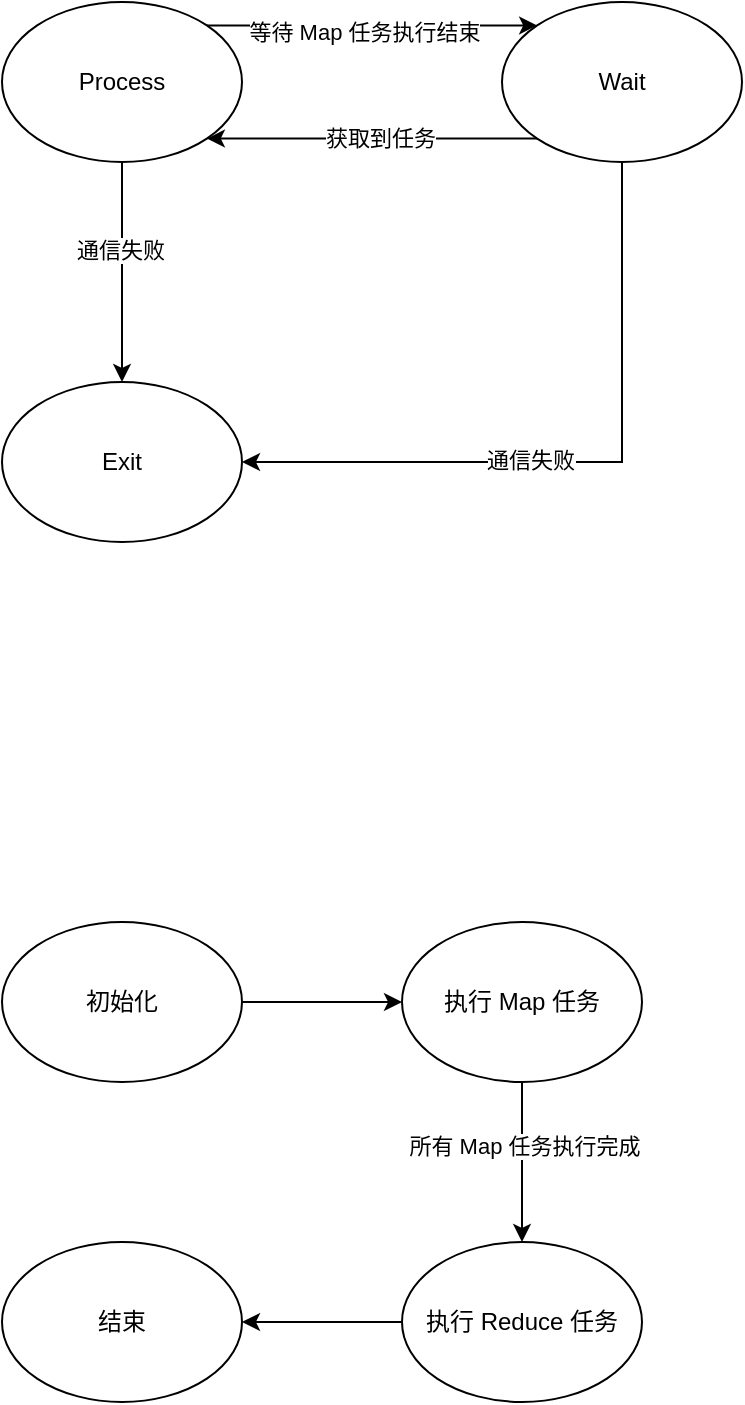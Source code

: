 <mxfile version="22.1.17" type="github">
  <diagram name="第 1 页" id="GogT9lOJ3fSnXhW_0H4U">
    <mxGraphModel dx="1221" dy="777" grid="1" gridSize="10" guides="1" tooltips="1" connect="1" arrows="1" fold="1" page="1" pageScale="1" pageWidth="827" pageHeight="1169" math="0" shadow="0">
      <root>
        <mxCell id="0" />
        <mxCell id="1" parent="0" />
        <mxCell id="I_q6hMHoVCfpZiTIFzcW-4" style="edgeStyle=orthogonalEdgeStyle;rounded=0;orthogonalLoop=1;jettySize=auto;html=1;entryX=0.5;entryY=0;entryDx=0;entryDy=0;" edge="1" parent="1" source="I_q6hMHoVCfpZiTIFzcW-1" target="I_q6hMHoVCfpZiTIFzcW-3">
          <mxGeometry relative="1" as="geometry" />
        </mxCell>
        <mxCell id="I_q6hMHoVCfpZiTIFzcW-8" value="通信失败" style="edgeLabel;html=1;align=center;verticalAlign=middle;resizable=0;points=[];" vertex="1" connectable="0" parent="I_q6hMHoVCfpZiTIFzcW-4">
          <mxGeometry x="-0.2" y="-1" relative="1" as="geometry">
            <mxPoint as="offset" />
          </mxGeometry>
        </mxCell>
        <mxCell id="I_q6hMHoVCfpZiTIFzcW-11" style="edgeStyle=orthogonalEdgeStyle;rounded=0;orthogonalLoop=1;jettySize=auto;html=1;exitX=1;exitY=0;exitDx=0;exitDy=0;entryX=0;entryY=0;entryDx=0;entryDy=0;" edge="1" parent="1" source="I_q6hMHoVCfpZiTIFzcW-1" target="I_q6hMHoVCfpZiTIFzcW-2">
          <mxGeometry relative="1" as="geometry" />
        </mxCell>
        <mxCell id="I_q6hMHoVCfpZiTIFzcW-13" value="等待 Map 任务执行结束" style="edgeLabel;html=1;align=center;verticalAlign=middle;resizable=0;points=[];" vertex="1" connectable="0" parent="I_q6hMHoVCfpZiTIFzcW-11">
          <mxGeometry x="-0.052" y="-3" relative="1" as="geometry">
            <mxPoint as="offset" />
          </mxGeometry>
        </mxCell>
        <mxCell id="I_q6hMHoVCfpZiTIFzcW-1" value="Process" style="ellipse;whiteSpace=wrap;html=1;" vertex="1" parent="1">
          <mxGeometry x="240" y="200" width="120" height="80" as="geometry" />
        </mxCell>
        <mxCell id="I_q6hMHoVCfpZiTIFzcW-5" style="edgeStyle=orthogonalEdgeStyle;rounded=0;orthogonalLoop=1;jettySize=auto;html=1;entryX=1;entryY=0.5;entryDx=0;entryDy=0;exitX=0.5;exitY=1;exitDx=0;exitDy=0;" edge="1" parent="1" source="I_q6hMHoVCfpZiTIFzcW-2" target="I_q6hMHoVCfpZiTIFzcW-3">
          <mxGeometry relative="1" as="geometry" />
        </mxCell>
        <mxCell id="I_q6hMHoVCfpZiTIFzcW-9" value="通信失败" style="edgeLabel;html=1;align=center;verticalAlign=middle;resizable=0;points=[];" vertex="1" connectable="0" parent="I_q6hMHoVCfpZiTIFzcW-5">
          <mxGeometry x="0.152" y="-1" relative="1" as="geometry">
            <mxPoint as="offset" />
          </mxGeometry>
        </mxCell>
        <mxCell id="I_q6hMHoVCfpZiTIFzcW-7" style="edgeStyle=orthogonalEdgeStyle;rounded=0;orthogonalLoop=1;jettySize=auto;html=1;exitX=0;exitY=1;exitDx=0;exitDy=0;entryX=1;entryY=1;entryDx=0;entryDy=0;" edge="1" parent="1" source="I_q6hMHoVCfpZiTIFzcW-2" target="I_q6hMHoVCfpZiTIFzcW-1">
          <mxGeometry relative="1" as="geometry" />
        </mxCell>
        <mxCell id="I_q6hMHoVCfpZiTIFzcW-12" value="获取到任务" style="edgeLabel;html=1;align=center;verticalAlign=middle;resizable=0;points=[];" vertex="1" connectable="0" parent="I_q6hMHoVCfpZiTIFzcW-7">
          <mxGeometry x="-0.044" y="-1" relative="1" as="geometry">
            <mxPoint as="offset" />
          </mxGeometry>
        </mxCell>
        <mxCell id="I_q6hMHoVCfpZiTIFzcW-2" value="Wait" style="ellipse;whiteSpace=wrap;html=1;" vertex="1" parent="1">
          <mxGeometry x="490" y="200" width="120" height="80" as="geometry" />
        </mxCell>
        <mxCell id="I_q6hMHoVCfpZiTIFzcW-3" value="Exit" style="ellipse;whiteSpace=wrap;html=1;" vertex="1" parent="1">
          <mxGeometry x="240" y="390" width="120" height="80" as="geometry" />
        </mxCell>
        <mxCell id="I_q6hMHoVCfpZiTIFzcW-17" value="" style="edgeStyle=orthogonalEdgeStyle;rounded=0;orthogonalLoop=1;jettySize=auto;html=1;" edge="1" parent="1" source="I_q6hMHoVCfpZiTIFzcW-15" target="I_q6hMHoVCfpZiTIFzcW-16">
          <mxGeometry relative="1" as="geometry" />
        </mxCell>
        <mxCell id="I_q6hMHoVCfpZiTIFzcW-15" value="初始化" style="ellipse;whiteSpace=wrap;html=1;" vertex="1" parent="1">
          <mxGeometry x="240" y="660" width="120" height="80" as="geometry" />
        </mxCell>
        <mxCell id="I_q6hMHoVCfpZiTIFzcW-19" value="" style="edgeStyle=orthogonalEdgeStyle;rounded=0;orthogonalLoop=1;jettySize=auto;html=1;" edge="1" parent="1" source="I_q6hMHoVCfpZiTIFzcW-16" target="I_q6hMHoVCfpZiTIFzcW-18">
          <mxGeometry relative="1" as="geometry" />
        </mxCell>
        <mxCell id="I_q6hMHoVCfpZiTIFzcW-22" value="所有 Map 任务执行完成" style="edgeLabel;html=1;align=center;verticalAlign=middle;resizable=0;points=[];" vertex="1" connectable="0" parent="I_q6hMHoVCfpZiTIFzcW-19">
          <mxGeometry x="-0.208" y="1" relative="1" as="geometry">
            <mxPoint as="offset" />
          </mxGeometry>
        </mxCell>
        <mxCell id="I_q6hMHoVCfpZiTIFzcW-16" value="执行 Map 任务" style="ellipse;whiteSpace=wrap;html=1;" vertex="1" parent="1">
          <mxGeometry x="440" y="660" width="120" height="80" as="geometry" />
        </mxCell>
        <mxCell id="I_q6hMHoVCfpZiTIFzcW-21" value="" style="edgeStyle=orthogonalEdgeStyle;rounded=0;orthogonalLoop=1;jettySize=auto;html=1;" edge="1" parent="1" source="I_q6hMHoVCfpZiTIFzcW-18" target="I_q6hMHoVCfpZiTIFzcW-20">
          <mxGeometry relative="1" as="geometry" />
        </mxCell>
        <mxCell id="I_q6hMHoVCfpZiTIFzcW-18" value="执行 Reduce 任务" style="ellipse;whiteSpace=wrap;html=1;" vertex="1" parent="1">
          <mxGeometry x="440" y="820" width="120" height="80" as="geometry" />
        </mxCell>
        <mxCell id="I_q6hMHoVCfpZiTIFzcW-20" value="结束" style="ellipse;whiteSpace=wrap;html=1;" vertex="1" parent="1">
          <mxGeometry x="240" y="820" width="120" height="80" as="geometry" />
        </mxCell>
      </root>
    </mxGraphModel>
  </diagram>
</mxfile>
